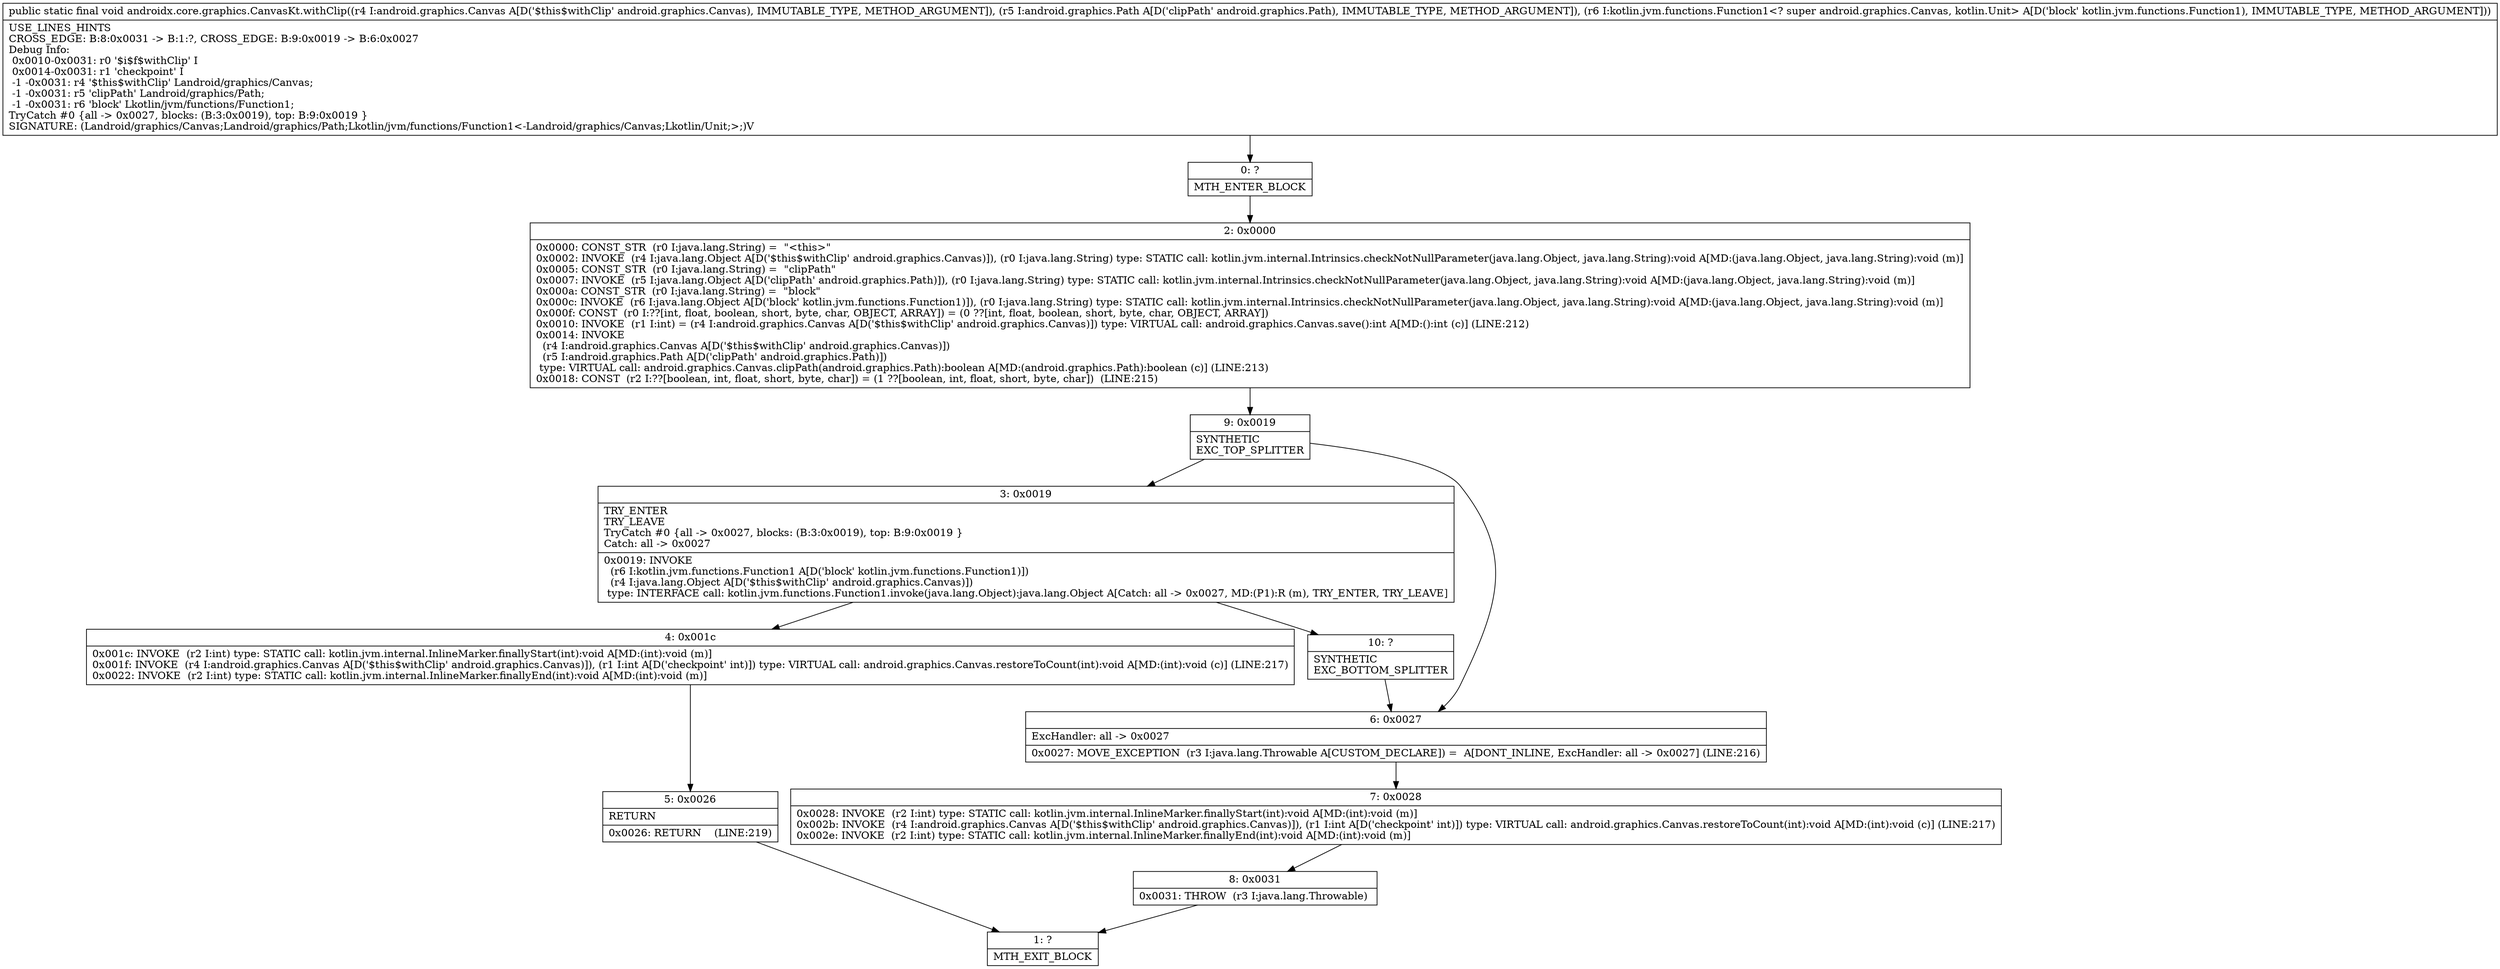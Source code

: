 digraph "CFG forandroidx.core.graphics.CanvasKt.withClip(Landroid\/graphics\/Canvas;Landroid\/graphics\/Path;Lkotlin\/jvm\/functions\/Function1;)V" {
Node_0 [shape=record,label="{0\:\ ?|MTH_ENTER_BLOCK\l}"];
Node_2 [shape=record,label="{2\:\ 0x0000|0x0000: CONST_STR  (r0 I:java.lang.String) =  \"\<this\>\" \l0x0002: INVOKE  (r4 I:java.lang.Object A[D('$this$withClip' android.graphics.Canvas)]), (r0 I:java.lang.String) type: STATIC call: kotlin.jvm.internal.Intrinsics.checkNotNullParameter(java.lang.Object, java.lang.String):void A[MD:(java.lang.Object, java.lang.String):void (m)]\l0x0005: CONST_STR  (r0 I:java.lang.String) =  \"clipPath\" \l0x0007: INVOKE  (r5 I:java.lang.Object A[D('clipPath' android.graphics.Path)]), (r0 I:java.lang.String) type: STATIC call: kotlin.jvm.internal.Intrinsics.checkNotNullParameter(java.lang.Object, java.lang.String):void A[MD:(java.lang.Object, java.lang.String):void (m)]\l0x000a: CONST_STR  (r0 I:java.lang.String) =  \"block\" \l0x000c: INVOKE  (r6 I:java.lang.Object A[D('block' kotlin.jvm.functions.Function1)]), (r0 I:java.lang.String) type: STATIC call: kotlin.jvm.internal.Intrinsics.checkNotNullParameter(java.lang.Object, java.lang.String):void A[MD:(java.lang.Object, java.lang.String):void (m)]\l0x000f: CONST  (r0 I:??[int, float, boolean, short, byte, char, OBJECT, ARRAY]) = (0 ??[int, float, boolean, short, byte, char, OBJECT, ARRAY]) \l0x0010: INVOKE  (r1 I:int) = (r4 I:android.graphics.Canvas A[D('$this$withClip' android.graphics.Canvas)]) type: VIRTUAL call: android.graphics.Canvas.save():int A[MD:():int (c)] (LINE:212)\l0x0014: INVOKE  \l  (r4 I:android.graphics.Canvas A[D('$this$withClip' android.graphics.Canvas)])\l  (r5 I:android.graphics.Path A[D('clipPath' android.graphics.Path)])\l type: VIRTUAL call: android.graphics.Canvas.clipPath(android.graphics.Path):boolean A[MD:(android.graphics.Path):boolean (c)] (LINE:213)\l0x0018: CONST  (r2 I:??[boolean, int, float, short, byte, char]) = (1 ??[boolean, int, float, short, byte, char])  (LINE:215)\l}"];
Node_9 [shape=record,label="{9\:\ 0x0019|SYNTHETIC\lEXC_TOP_SPLITTER\l}"];
Node_3 [shape=record,label="{3\:\ 0x0019|TRY_ENTER\lTRY_LEAVE\lTryCatch #0 \{all \-\> 0x0027, blocks: (B:3:0x0019), top: B:9:0x0019 \}\lCatch: all \-\> 0x0027\l|0x0019: INVOKE  \l  (r6 I:kotlin.jvm.functions.Function1 A[D('block' kotlin.jvm.functions.Function1)])\l  (r4 I:java.lang.Object A[D('$this$withClip' android.graphics.Canvas)])\l type: INTERFACE call: kotlin.jvm.functions.Function1.invoke(java.lang.Object):java.lang.Object A[Catch: all \-\> 0x0027, MD:(P1):R (m), TRY_ENTER, TRY_LEAVE]\l}"];
Node_4 [shape=record,label="{4\:\ 0x001c|0x001c: INVOKE  (r2 I:int) type: STATIC call: kotlin.jvm.internal.InlineMarker.finallyStart(int):void A[MD:(int):void (m)]\l0x001f: INVOKE  (r4 I:android.graphics.Canvas A[D('$this$withClip' android.graphics.Canvas)]), (r1 I:int A[D('checkpoint' int)]) type: VIRTUAL call: android.graphics.Canvas.restoreToCount(int):void A[MD:(int):void (c)] (LINE:217)\l0x0022: INVOKE  (r2 I:int) type: STATIC call: kotlin.jvm.internal.InlineMarker.finallyEnd(int):void A[MD:(int):void (m)]\l}"];
Node_5 [shape=record,label="{5\:\ 0x0026|RETURN\l|0x0026: RETURN    (LINE:219)\l}"];
Node_1 [shape=record,label="{1\:\ ?|MTH_EXIT_BLOCK\l}"];
Node_10 [shape=record,label="{10\:\ ?|SYNTHETIC\lEXC_BOTTOM_SPLITTER\l}"];
Node_6 [shape=record,label="{6\:\ 0x0027|ExcHandler: all \-\> 0x0027\l|0x0027: MOVE_EXCEPTION  (r3 I:java.lang.Throwable A[CUSTOM_DECLARE]) =  A[DONT_INLINE, ExcHandler: all \-\> 0x0027] (LINE:216)\l}"];
Node_7 [shape=record,label="{7\:\ 0x0028|0x0028: INVOKE  (r2 I:int) type: STATIC call: kotlin.jvm.internal.InlineMarker.finallyStart(int):void A[MD:(int):void (m)]\l0x002b: INVOKE  (r4 I:android.graphics.Canvas A[D('$this$withClip' android.graphics.Canvas)]), (r1 I:int A[D('checkpoint' int)]) type: VIRTUAL call: android.graphics.Canvas.restoreToCount(int):void A[MD:(int):void (c)] (LINE:217)\l0x002e: INVOKE  (r2 I:int) type: STATIC call: kotlin.jvm.internal.InlineMarker.finallyEnd(int):void A[MD:(int):void (m)]\l}"];
Node_8 [shape=record,label="{8\:\ 0x0031|0x0031: THROW  (r3 I:java.lang.Throwable) \l}"];
MethodNode[shape=record,label="{public static final void androidx.core.graphics.CanvasKt.withClip((r4 I:android.graphics.Canvas A[D('$this$withClip' android.graphics.Canvas), IMMUTABLE_TYPE, METHOD_ARGUMENT]), (r5 I:android.graphics.Path A[D('clipPath' android.graphics.Path), IMMUTABLE_TYPE, METHOD_ARGUMENT]), (r6 I:kotlin.jvm.functions.Function1\<? super android.graphics.Canvas, kotlin.Unit\> A[D('block' kotlin.jvm.functions.Function1), IMMUTABLE_TYPE, METHOD_ARGUMENT]))  | USE_LINES_HINTS\lCROSS_EDGE: B:8:0x0031 \-\> B:1:?, CROSS_EDGE: B:9:0x0019 \-\> B:6:0x0027\lDebug Info:\l  0x0010\-0x0031: r0 '$i$f$withClip' I\l  0x0014\-0x0031: r1 'checkpoint' I\l  \-1 \-0x0031: r4 '$this$withClip' Landroid\/graphics\/Canvas;\l  \-1 \-0x0031: r5 'clipPath' Landroid\/graphics\/Path;\l  \-1 \-0x0031: r6 'block' Lkotlin\/jvm\/functions\/Function1;\lTryCatch #0 \{all \-\> 0x0027, blocks: (B:3:0x0019), top: B:9:0x0019 \}\lSIGNATURE: (Landroid\/graphics\/Canvas;Landroid\/graphics\/Path;Lkotlin\/jvm\/functions\/Function1\<\-Landroid\/graphics\/Canvas;Lkotlin\/Unit;\>;)V\l}"];
MethodNode -> Node_0;Node_0 -> Node_2;
Node_2 -> Node_9;
Node_9 -> Node_3;
Node_9 -> Node_6;
Node_3 -> Node_4;
Node_3 -> Node_10;
Node_4 -> Node_5;
Node_5 -> Node_1;
Node_10 -> Node_6;
Node_6 -> Node_7;
Node_7 -> Node_8;
Node_8 -> Node_1;
}

